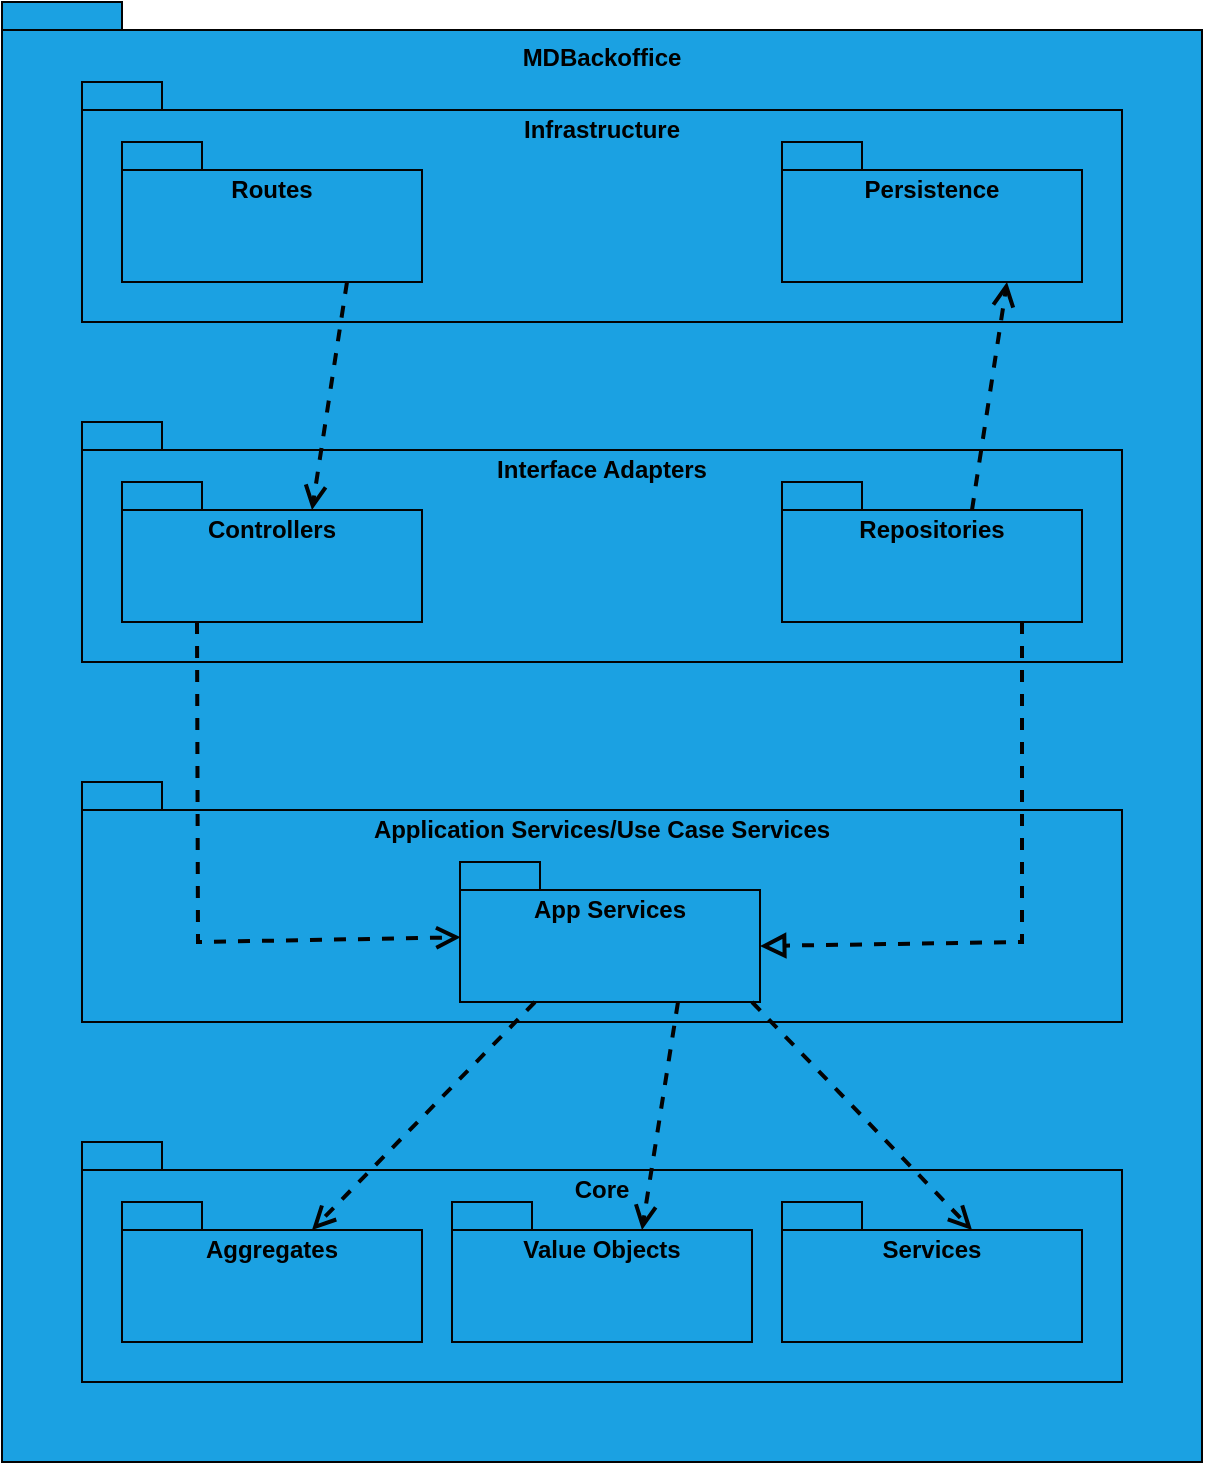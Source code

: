 <mxfile version="24.7.17">
  <diagram name="Página-1" id="QPl9WyZFM_iJYOrDJMh2">
    <mxGraphModel dx="1837" dy="1011" grid="1" gridSize="10" guides="1" tooltips="1" connect="1" arrows="1" fold="1" page="1" pageScale="1" pageWidth="827" pageHeight="1169" math="0" shadow="0">
      <root>
        <mxCell id="0" />
        <mxCell id="1" parent="0" />
        <mxCell id="qyjCEof3dOT9JNBMNOEm-1" value="MDBackoffice" style="shape=folder;fontStyle=1;spacingTop=10;tabWidth=40;tabHeight=14;tabPosition=left;html=1;whiteSpace=wrap;fillColor=#1BA1E2;labelPosition=center;verticalLabelPosition=top;align=center;verticalAlign=bottom;spacing=-35;strokeColor=#030303;" parent="1" vertex="1">
          <mxGeometry x="110" width="600" height="730" as="geometry" />
        </mxCell>
        <mxCell id="qyjCEof3dOT9JNBMNOEm-2" value="Infrastructure" style="shape=folder;fontStyle=1;spacingTop=10;tabWidth=40;tabHeight=14;tabPosition=left;html=1;whiteSpace=wrap;fillColor=#1BA1E2;labelPosition=center;verticalLabelPosition=top;align=center;verticalAlign=bottom;spacing=-31;strokeColor=#030303;" parent="1" vertex="1">
          <mxGeometry x="150" y="40" width="520" height="120" as="geometry" />
        </mxCell>
        <mxCell id="qyjCEof3dOT9JNBMNOEm-3" value="Routes" style="shape=folder;fontStyle=1;spacingTop=10;tabWidth=40;tabHeight=14;tabPosition=left;html=1;whiteSpace=wrap;fillColor=#1BA1E2;labelPosition=center;verticalLabelPosition=top;align=center;verticalAlign=bottom;spacing=-31;strokeColor=#030303;" parent="1" vertex="1">
          <mxGeometry x="170" y="70" width="150" height="70" as="geometry" />
        </mxCell>
        <mxCell id="qyjCEof3dOT9JNBMNOEm-4" value="Persistence" style="shape=folder;fontStyle=1;spacingTop=10;tabWidth=40;tabHeight=14;tabPosition=left;html=1;whiteSpace=wrap;fillColor=#1BA1E2;labelPosition=center;verticalLabelPosition=top;align=center;verticalAlign=bottom;spacing=-31;strokeColor=#030303;" parent="1" vertex="1">
          <mxGeometry x="500" y="70" width="150" height="70" as="geometry" />
        </mxCell>
        <mxCell id="qyjCEof3dOT9JNBMNOEm-5" value="Interface Adapters" style="shape=folder;fontStyle=1;spacingTop=10;tabWidth=40;tabHeight=14;tabPosition=left;html=1;whiteSpace=wrap;fillColor=#1BA1E2;labelPosition=center;verticalLabelPosition=top;align=center;verticalAlign=bottom;spacing=-31;strokeColor=#030303;" parent="1" vertex="1">
          <mxGeometry x="150" y="210" width="520" height="120" as="geometry" />
        </mxCell>
        <mxCell id="qyjCEof3dOT9JNBMNOEm-6" value="Application Services/Use Case Services" style="shape=folder;fontStyle=1;spacingTop=10;tabWidth=40;tabHeight=14;tabPosition=left;html=1;whiteSpace=wrap;fillColor=#1BA1E2;labelPosition=center;verticalLabelPosition=top;align=center;verticalAlign=bottom;spacing=-31;strokeColor=#030303;" parent="1" vertex="1">
          <mxGeometry x="150" y="390" width="520" height="120" as="geometry" />
        </mxCell>
        <mxCell id="qyjCEof3dOT9JNBMNOEm-7" value="&lt;span style=&quot;background-color: initial;&quot;&gt;Core&lt;/span&gt;" style="shape=folder;fontStyle=1;spacingTop=10;tabWidth=40;tabHeight=14;tabPosition=left;html=1;whiteSpace=wrap;fillColor=#1BA1E2;labelPosition=center;verticalLabelPosition=top;align=center;verticalAlign=bottom;spacing=-31;strokeColor=#030303;" parent="1" vertex="1">
          <mxGeometry x="150" y="570" width="520" height="120" as="geometry" />
        </mxCell>
        <mxCell id="qyjCEof3dOT9JNBMNOEm-8" value="Controllers" style="shape=folder;fontStyle=1;spacingTop=10;tabWidth=40;tabHeight=14;tabPosition=left;html=1;whiteSpace=wrap;fillColor=#1BA1E2;labelPosition=center;verticalLabelPosition=top;align=center;verticalAlign=bottom;spacing=-31;strokeColor=#030303;" parent="1" vertex="1">
          <mxGeometry x="170" y="240" width="150" height="70" as="geometry" />
        </mxCell>
        <mxCell id="qyjCEof3dOT9JNBMNOEm-9" value="Repositories" style="shape=folder;fontStyle=1;spacingTop=10;tabWidth=40;tabHeight=14;tabPosition=left;html=1;whiteSpace=wrap;fillColor=#1BA1E2;labelPosition=center;verticalLabelPosition=top;align=center;verticalAlign=bottom;spacing=-31;strokeColor=#030303;" parent="1" vertex="1">
          <mxGeometry x="500" y="240" width="150" height="70" as="geometry" />
        </mxCell>
        <mxCell id="qyjCEof3dOT9JNBMNOEm-10" value="App Services" style="shape=folder;fontStyle=1;spacingTop=10;tabWidth=40;tabHeight=14;tabPosition=left;html=1;whiteSpace=wrap;fillColor=#1BA1E2;labelPosition=center;verticalLabelPosition=top;align=center;verticalAlign=bottom;spacing=-31;strokeColor=#030303;" parent="1" vertex="1">
          <mxGeometry x="339" y="430" width="150" height="70" as="geometry" />
        </mxCell>
        <mxCell id="qyjCEof3dOT9JNBMNOEm-11" value="Aggregates" style="shape=folder;fontStyle=1;spacingTop=10;tabWidth=40;tabHeight=14;tabPosition=left;html=1;whiteSpace=wrap;fillColor=#1BA1E2;labelPosition=center;verticalLabelPosition=top;align=center;verticalAlign=bottom;spacing=-31;strokeColor=#030303;" parent="1" vertex="1">
          <mxGeometry x="170" y="600" width="150" height="70" as="geometry" />
        </mxCell>
        <mxCell id="qyjCEof3dOT9JNBMNOEm-12" value="Services" style="shape=folder;fontStyle=1;spacingTop=10;tabWidth=40;tabHeight=14;tabPosition=left;html=1;whiteSpace=wrap;fillColor=#1BA1E2;labelPosition=center;verticalLabelPosition=top;align=center;verticalAlign=bottom;spacing=-31;strokeColor=#030303;" parent="1" vertex="1">
          <mxGeometry x="500" y="600" width="150" height="70" as="geometry" />
        </mxCell>
        <mxCell id="qyjCEof3dOT9JNBMNOEm-13" value="Value Objects" style="shape=folder;fontStyle=1;spacingTop=10;tabWidth=40;tabHeight=14;tabPosition=left;html=1;whiteSpace=wrap;fillColor=#1BA1E2;labelPosition=center;verticalLabelPosition=top;align=center;verticalAlign=bottom;spacing=-31;strokeColor=#030303;" parent="1" vertex="1">
          <mxGeometry x="335" y="600" width="150" height="70" as="geometry" />
        </mxCell>
        <mxCell id="qyjCEof3dOT9JNBMNOEm-14" value="" style="html=1;verticalAlign=bottom;endArrow=open;dashed=1;endSize=8;curved=0;rounded=0;exitX=0.75;exitY=1;exitDx=0;exitDy=0;exitPerimeter=0;strokeWidth=2;entryX=0;entryY=0;entryDx=95;entryDy=14;entryPerimeter=0;strokeColor=#030303;fillColor=#1BA1E2;" parent="1" source="qyjCEof3dOT9JNBMNOEm-3" target="qyjCEof3dOT9JNBMNOEm-8" edge="1">
          <mxGeometry relative="1" as="geometry">
            <mxPoint x="283" y="140" as="sourcePoint" />
            <mxPoint x="205" y="170" as="targetPoint" />
          </mxGeometry>
        </mxCell>
        <mxCell id="qyjCEof3dOT9JNBMNOEm-15" value="" style="html=1;verticalAlign=bottom;endArrow=open;dashed=1;endSize=8;curved=0;rounded=0;exitX=0.25;exitY=1;exitDx=0;exitDy=0;exitPerimeter=0;strokeWidth=2;entryX=0.002;entryY=0.538;entryDx=0;entryDy=0;entryPerimeter=0;strokeColor=#030303;fillColor=#1BA1E2;" parent="1" source="qyjCEof3dOT9JNBMNOEm-8" target="qyjCEof3dOT9JNBMNOEm-10" edge="1">
          <mxGeometry relative="1" as="geometry">
            <mxPoint x="348" y="280" as="sourcePoint" />
            <mxPoint x="330" y="394" as="targetPoint" />
            <Array as="points">
              <mxPoint x="208" y="470" />
            </Array>
          </mxGeometry>
        </mxCell>
        <mxCell id="qyjCEof3dOT9JNBMNOEm-16" value="" style="html=1;verticalAlign=bottom;endArrow=block;dashed=1;endSize=8;curved=0;rounded=0;exitX=0.25;exitY=1;exitDx=0;exitDy=0;exitPerimeter=0;strokeWidth=2;entryX=0;entryY=0;entryDx=150;entryDy=42;entryPerimeter=0;endFill=0;strokeColor=#030303;fillColor=#1BA1E2;" parent="1" target="qyjCEof3dOT9JNBMNOEm-10" edge="1">
          <mxGeometry relative="1" as="geometry">
            <mxPoint x="620" y="310" as="sourcePoint" />
            <mxPoint x="751" y="468" as="targetPoint" />
            <Array as="points">
              <mxPoint x="620" y="470" />
            </Array>
          </mxGeometry>
        </mxCell>
        <mxCell id="qyjCEof3dOT9JNBMNOEm-17" value="" style="html=1;verticalAlign=bottom;endArrow=open;dashed=1;endSize=8;curved=0;rounded=0;exitX=0;exitY=0;exitDx=95;exitDy=14;exitPerimeter=0;strokeWidth=2;entryX=0.75;entryY=1;entryDx=0;entryDy=0;entryPerimeter=0;strokeColor=#030303;fillColor=#1BA1E2;" parent="1" source="qyjCEof3dOT9JNBMNOEm-9" target="qyjCEof3dOT9JNBMNOEm-4" edge="1">
          <mxGeometry relative="1" as="geometry">
            <mxPoint x="293" y="150" as="sourcePoint" />
            <mxPoint x="275" y="264" as="targetPoint" />
          </mxGeometry>
        </mxCell>
        <mxCell id="qyjCEof3dOT9JNBMNOEm-18" value="" style="html=1;verticalAlign=bottom;endArrow=open;dashed=1;endSize=8;curved=0;rounded=0;exitX=0.25;exitY=1;exitDx=0;exitDy=0;exitPerimeter=0;strokeWidth=2;entryX=0;entryY=0;entryDx=95;entryDy=14;entryPerimeter=0;strokeColor=#030303;fillColor=#1BA1E2;" parent="1" source="qyjCEof3dOT9JNBMNOEm-10" target="qyjCEof3dOT9JNBMNOEm-11" edge="1">
          <mxGeometry relative="1" as="geometry">
            <mxPoint x="353" y="480" as="sourcePoint" />
            <mxPoint x="335" y="594" as="targetPoint" />
          </mxGeometry>
        </mxCell>
        <mxCell id="qyjCEof3dOT9JNBMNOEm-21" value="" style="html=1;verticalAlign=bottom;endArrow=open;dashed=1;endSize=8;curved=0;rounded=0;exitX=0.75;exitY=1;exitDx=0;exitDy=0;exitPerimeter=0;strokeWidth=2;entryX=0;entryY=0;entryDx=95;entryDy=14;entryPerimeter=0;strokeColor=#030303;fillColor=#1BA1E2;" parent="1" target="qyjCEof3dOT9JNBMNOEm-13" edge="1">
          <mxGeometry relative="1" as="geometry">
            <mxPoint x="448" y="500" as="sourcePoint" />
            <mxPoint x="430" y="614" as="targetPoint" />
          </mxGeometry>
        </mxCell>
        <mxCell id="qyjCEof3dOT9JNBMNOEm-22" value="" style="html=1;verticalAlign=bottom;endArrow=open;dashed=1;endSize=8;curved=0;rounded=0;exitX=0.75;exitY=1;exitDx=0;exitDy=0;exitPerimeter=0;strokeWidth=2;entryX=0;entryY=0;entryDx=95;entryDy=14;entryPerimeter=0;strokeColor=#030303;fillColor=#1BA1E2;" parent="1" target="qyjCEof3dOT9JNBMNOEm-12" edge="1">
          <mxGeometry relative="1" as="geometry">
            <mxPoint x="485" y="500" as="sourcePoint" />
            <mxPoint x="467" y="614" as="targetPoint" />
          </mxGeometry>
        </mxCell>
      </root>
    </mxGraphModel>
  </diagram>
</mxfile>
